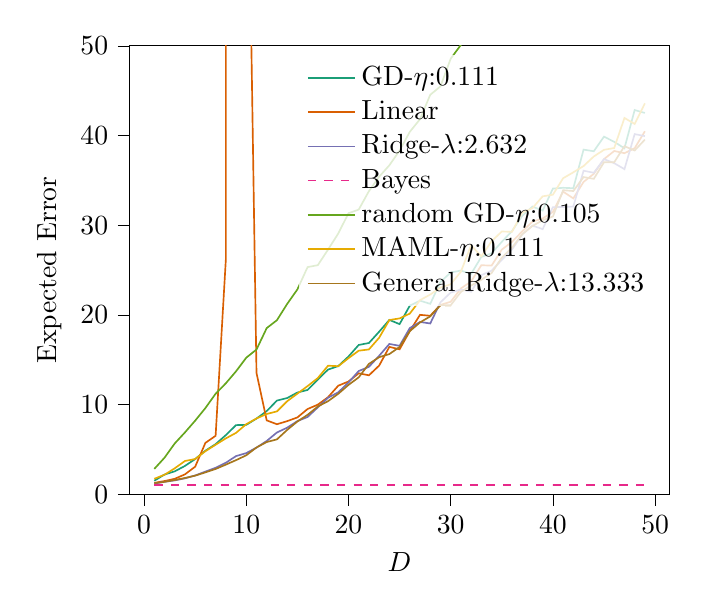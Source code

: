 % This file was created with tikzplotlib v0.10.1.
\begin{tikzpicture}

\definecolor{chocolate217952}{RGB}{217,95,2}
\definecolor{darkcyan27158119}{RGB}{27,158,119}
\definecolor{darkgoldenrod16611829}{RGB}{166,118,29}
\definecolor{darkgray176}{RGB}{176,176,176}
\definecolor{deeppink23141138}{RGB}{231,41,138}
\definecolor{lightslategray117112179}{RGB}{117,112,179}
\definecolor{olivedrab10216630}{RGB}{102,166,30}
\definecolor{orange2301712}{RGB}{230,171,2}

\begin{axis}[
legend cell align={left},
legend style={fill opacity=0.8, draw opacity=1, text opacity=1, draw=none},
tick align=outside,
tick pos=left,
x grid style={darkgray176},
xlabel={\(\displaystyle D\)},
xmin=-1.4, xmax=51.4,
xtick style={color=black},
y grid style={darkgray176},
ylabel={Expected Error},
ymin=0, ymax=50,
ytick style={color=black}
]
\addplot [semithick, darkcyan27158119]
table {%
1 1.491
2 2.183
3 2.541
4 3.143
5 3.91
6 4.843
7 5.573
8 6.582
9 7.696
10 7.726
11 8.427
12 9.259
13 10.434
14 10.716
15 11.331
16 11.619
17 12.778
18 13.889
19 14.28
20 15.347
21 16.636
22 16.856
23 18.114
24 19.429
25 18.959
26 21.024
27 21.573
28 21.221
29 23.667
30 24.718
31 24.933
32 24.568
33 26.459
34 26.856
35 28.139
36 29.34
37 31.042
38 32.065
39 31.625
40 34.079
41 34.164
42 34.116
43 38.423
44 38.239
45 39.871
46 39.288
47 38.573
48 42.838
49 42.512
};
\addlegendentry{GD-$\eta$:0.111}
\addplot [semithick, chocolate217952]
table {%
1 1.253
2 1.459
3 1.708
4 2.204
5 3.059
6 5.713
7 6.506
8 26.143
9 3731.698
10 86.407
11 13.52
12 8.224
13 7.796
14 8.139
15 8.553
16 9.493
17 9.978
18 10.81
19 12.095
20 12.559
21 13.479
22 13.249
23 14.336
24 16.423
25 16.148
26 18.184
27 19.996
28 19.89
29 21.102
30 21.454
31 22.94
32 23.716
33 25.532
34 25.484
35 27.267
36 28.138
37 29.305
38 30.386
39 30.745
40 31.465
41 33.737
42 32.982
43 34.821
44 35.72
45 37.36
46 38.268
47 38.023
48 38.579
49 40.469
};
\addlegendentry{Linear}
\addplot [semithick, lightslategray117112179]
table {%
1 1.178
2 1.371
3 1.533
4 1.761
5 2.08
6 2.512
7 2.939
8 3.497
9 4.242
10 4.576
11 5.186
12 5.93
13 6.875
14 7.409
15 8.144
16 8.606
17 9.675
18 10.752
19 11.355
20 12.451
21 13.729
22 14.198
23 15.427
24 16.749
25 16.543
26 18.522
27 19.199
28 19.034
29 21.394
30 22.479
31 22.817
32 22.578
33 24.425
34 24.918
35 26.124
36 27.28
37 28.961
38 29.945
39 29.556
40 32.006
41 32.022
42 32.075
43 36.07
44 35.841
45 37.361
46 36.91
47 36.243
48 40.154
49 39.928
};
\addlegendentry{Ridge-$\lambda$:2.632}
\addplot [semithick, deeppink23141138, dashed]
table {%
1 1.0
2 1.0
3 1.0
4 1.0
5 1.0
6 1.0
7 1.0
8 1.0
9 1.0
10 1.0
11 1.0
12 1.0
13 1.0
14 1.0
15 1.0
16 1.0
17 1.0
18 1.0
19 1.0
20 1.0
21 1.0
22 1.0
23 1.0
24 1.0
25 1.0
26 1.0
27 1.0
28 1.0
29 1.0
30 1.0
31 1.0
32 1.0
33 1.0
34 1.0
35 1.0
36 1.0
37 1.0
38 1.0
39 1.0
40 1.0
41 1.0
42 1.0
43 1.0
44 1.0
45 1.0
46 1.0
47 1.0
48 1.0
49 1.0
};
\addlegendentry{Bayes}
\addplot [semithick, olivedrab10216630]
table {%
1 2.81
2 4.059
3 5.65
4 6.883
5 8.193
6 9.597
7 11.195
8 12.359
9 13.699
10 15.217
11 16.127
12 18.517
13 19.398
14 21.211
15 22.829
16 25.32
17 25.535
18 27.272
19 29.066
20 31.329
21 31.73
22 33.791
23 35.4
24 36.675
25 38.311
26 40.407
27 41.817
28 44.535
29 45.476
30 48.561
31 50.105
32 52.119
33 52.903
34 55.057
35 56.527
36 59.236
37 60.421
38 62.652
39 65.741
40 67.435
41 68.967
42 69.59
43 72.743
44 74.149
45 76.507
46 80.122
47 81.308
48 83.464
49 85.287
};
\addlegendentry{random GD-$\eta$:0.105}
\addplot [semithick, orange2301712]
table {%
1 1.711
2 2.16
3 2.878
4 3.695
5 3.915
6 4.787
7 5.506
8 6.216
9 6.833
10 7.802
11 8.436
12 8.939
13 9.225
14 10.359
15 11.206
16 12.051
17 12.945
18 14.321
19 14.267
20 15.16
21 15.994
22 16.137
23 17.441
24 19.417
25 19.599
26 20.135
27 21.633
28 22.259
29 23.037
30 23.404
31 24.816
32 27.759
33 26.521
34 28.201
35 29.289
36 29.253
37 31.399
38 31.893
39 33.213
40 33.395
41 35.231
42 35.891
43 36.589
44 37.658
45 38.4
46 38.601
47 41.956
48 41.286
49 43.583
};
\addlegendentry{MAML-$\eta$:0.111}
\addplot [semithick, darkgoldenrod16611829]
table {%
1 1.217
2 1.372
3 1.571
4 1.799
5 2.061
6 2.424
7 2.802
8 3.288
9 3.79
10 4.331
11 5.202
12 5.809
13 6.106
14 7.159
15 8.1
16 8.842
17 9.775
18 10.366
19 11.189
20 12.178
21 13.022
22 14.526
23 15.272
24 15.62
25 16.412
26 18.173
27 19.151
28 19.824
29 21.081
30 21.065
31 22.554
32 23.269
33 23.903
34 24.656
35 26.375
36 27.496
37 28.988
38 29.907
39 30.548
40 30.961
41 33.894
42 33.804
43 35.36
44 35.163
45 37.012
46 37.014
47 38.801
48 38.326
49 39.538
};
\addlegendentry{General Ridge-$\lambda$:13.333}
\end{axis}

\end{tikzpicture}
